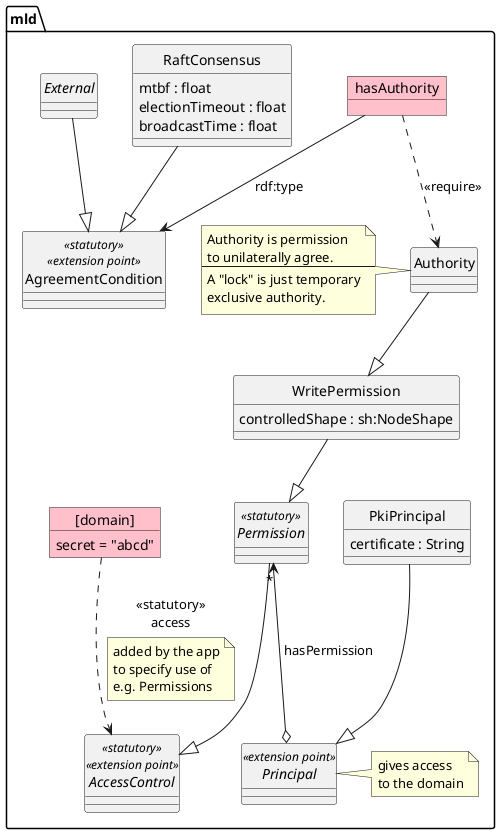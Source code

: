 @startuml
'https://plantuml.com/object-diagram
hide circle

skinparam object {
  BackgroundColor Pink
}

package mld {

class AgreementCondition <<statutory>> <<extension point>>

abstract class Principal <<extension point>>
note right
gives access
to the domain
end note
class PkiPrincipal {
  certificate : String
}
PkiPrincipal --|> Principal

class Authority
note left
Authority is permission
to unilaterally agree.
---
A "lock" is just temporary
exclusive authority.
end note
object hasAuthority
hasAuthority --> AgreementCondition : rdf:type
hasAuthority ..> Authority : <<require>>
Permission "*" <--o Principal : hasPermission

abstract class Permission <<statutory>>
Permission --|> AccessControl

class WritePermission {
  controlledShape : sh:NodeShape
}
Authority --|> WritePermission
WritePermission --|> Permission

class RaftConsensus {
  mtbf : float
  electionTimeout : float
  broadcastTime : float
}
RaftConsensus --|> AgreementCondition

abstract class External
External --|> AgreementCondition

object "[domain]" as domain {
  secret = "abcd"
}

abstract class AccessControl <<statutory>> <<extension point>>
domain ..> AccessControl : <<statutory>>\naccess
note on link
added by the app
to specify use of
e.g. Permissions
end note

}
@enduml
